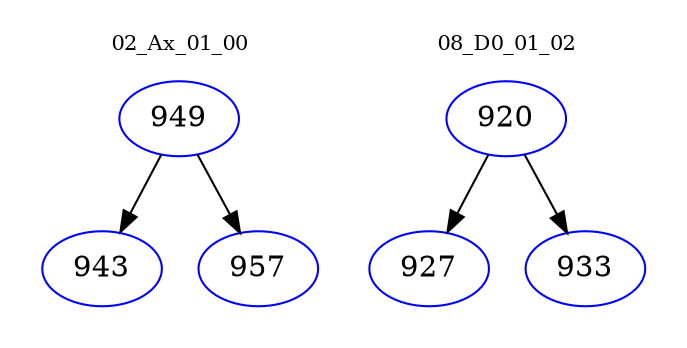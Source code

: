 digraph{
subgraph cluster_0 {
color = white
label = "02_Ax_01_00";
fontsize=10;
T0_949 [label="949", color="blue"]
T0_949 -> T0_943 [color="black"]
T0_943 [label="943", color="blue"]
T0_949 -> T0_957 [color="black"]
T0_957 [label="957", color="blue"]
}
subgraph cluster_1 {
color = white
label = "08_D0_01_02";
fontsize=10;
T1_920 [label="920", color="blue"]
T1_920 -> T1_927 [color="black"]
T1_927 [label="927", color="blue"]
T1_920 -> T1_933 [color="black"]
T1_933 [label="933", color="blue"]
}
}
